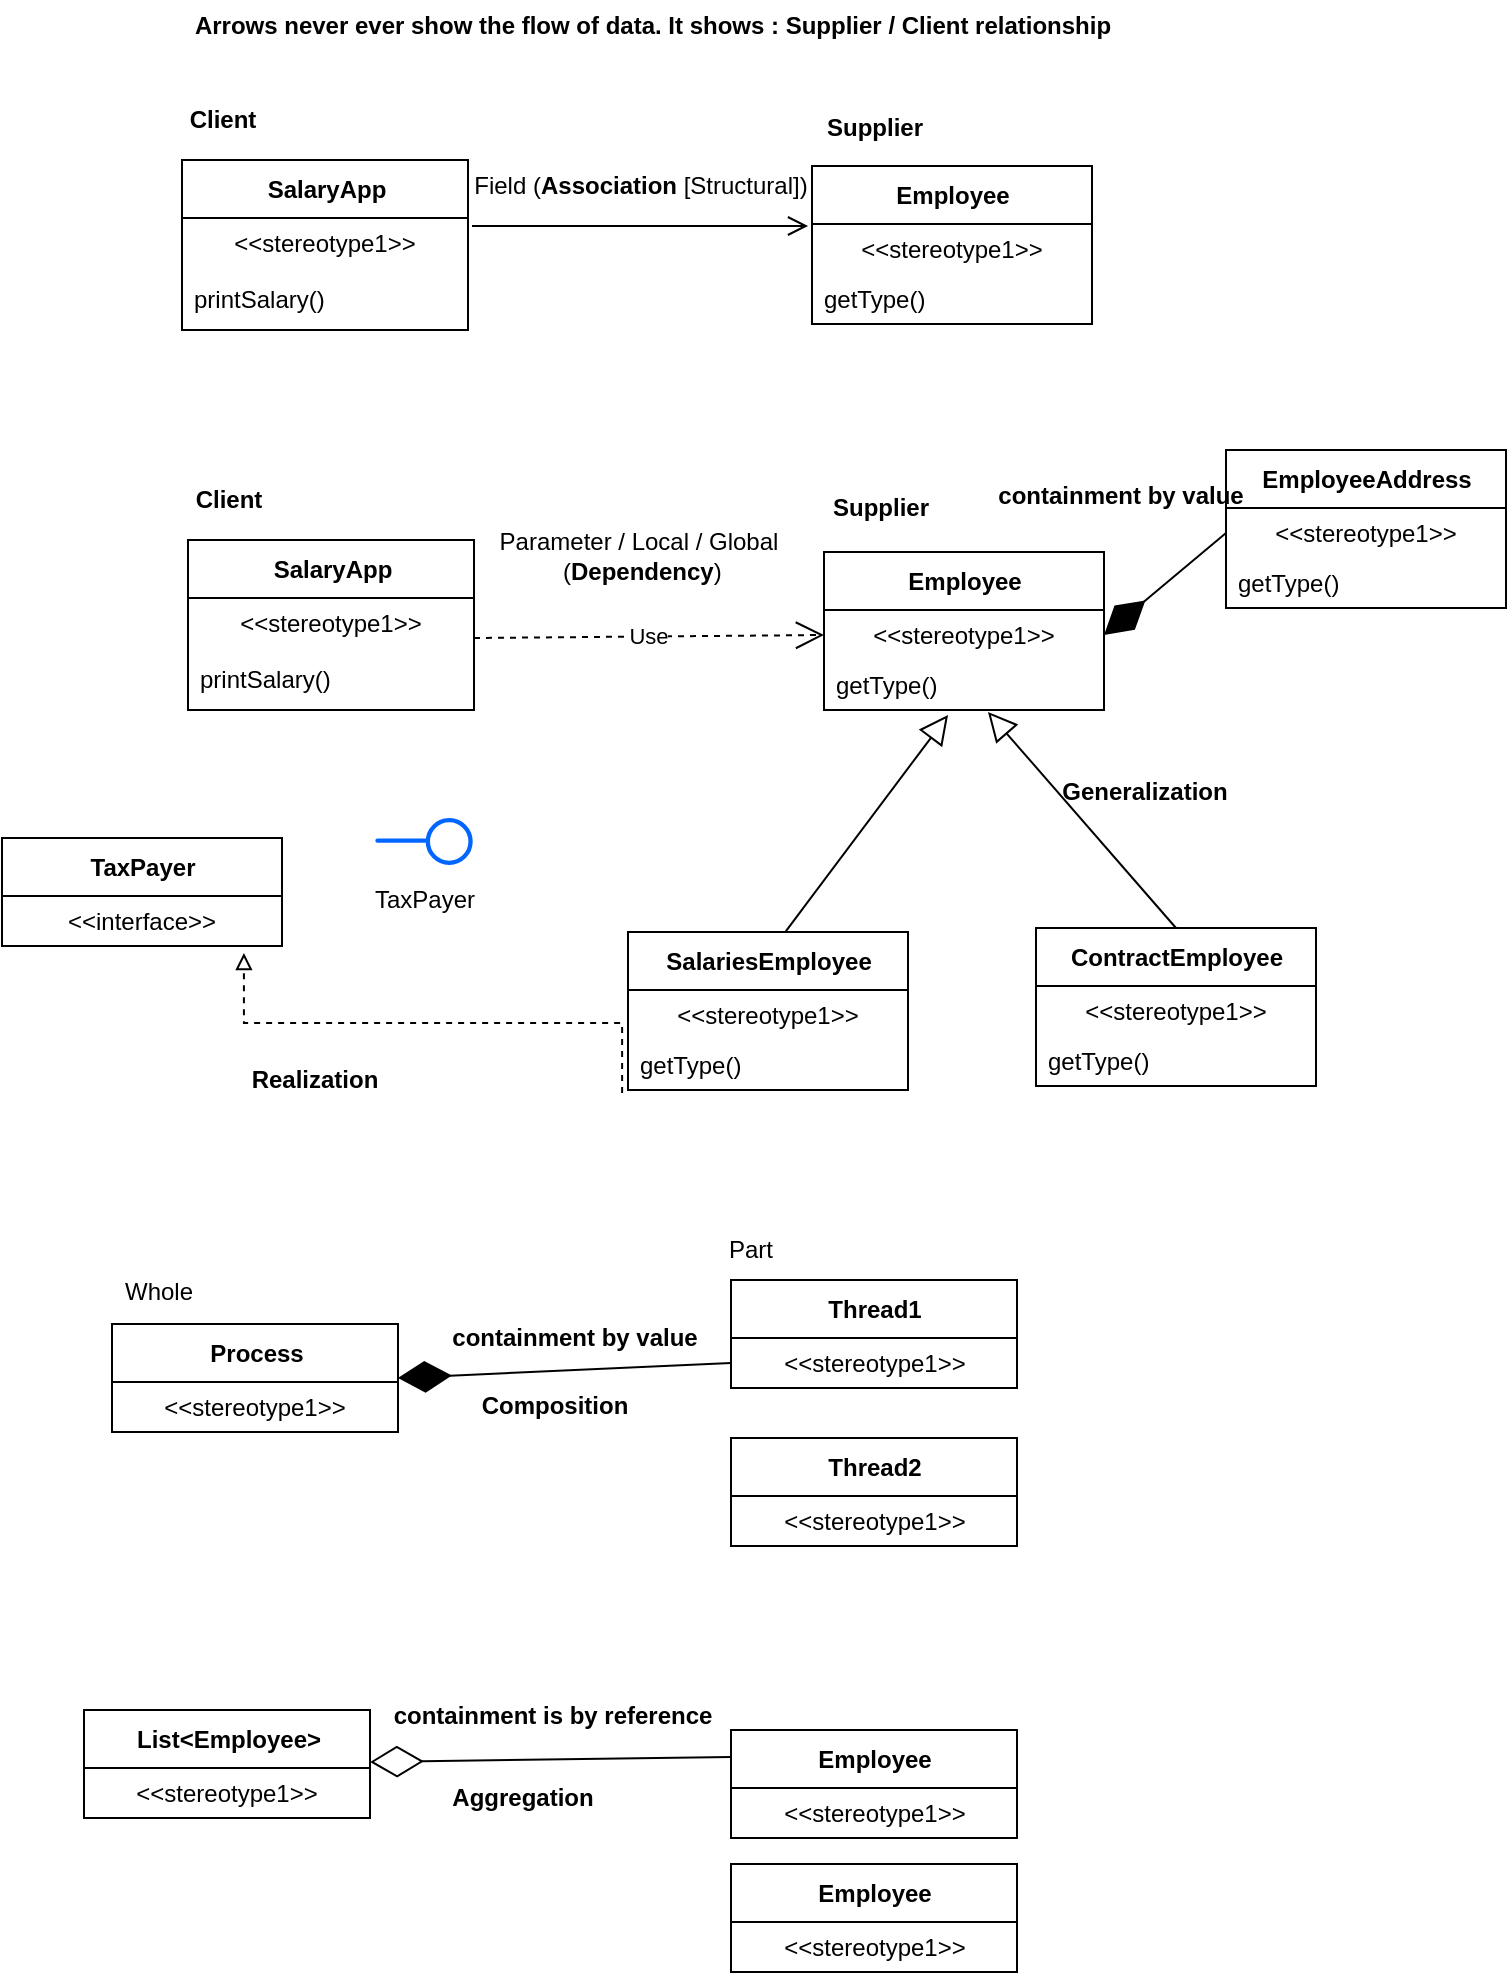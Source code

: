 <mxfile version="20.3.0" type="device"><diagram id="zLSBwiUvaTX1KeGeR-oV" name="Relationships"><mxGraphModel dx="1106" dy="697" grid="0" gridSize="10" guides="1" tooltips="1" connect="1" arrows="1" fold="1" page="1" pageScale="1" pageWidth="827" pageHeight="1169" math="0" shadow="0"><root><mxCell id="0"/><mxCell id="1" parent="0"/><mxCell id="TsTxp0oWfT0Co3HMF0nM-1" value="SalaryApp" style="swimlane;fontStyle=1;align=center;verticalAlign=middle;childLayout=stackLayout;horizontal=1;startSize=29;horizontalStack=0;resizeParent=1;resizeParentMax=0;resizeLast=0;collapsible=0;marginBottom=0;html=1;" parent="1" vertex="1"><mxGeometry x="155" y="135" width="143" height="85" as="geometry"/></mxCell><mxCell id="TsTxp0oWfT0Co3HMF0nM-2" value="&amp;lt;&amp;lt;stereotype1&amp;gt;&amp;gt;" style="text;html=1;strokeColor=none;fillColor=none;align=center;verticalAlign=middle;spacingLeft=4;spacingRight=4;overflow=hidden;rotatable=0;points=[[0,0.5],[1,0.5]];portConstraint=eastwest;" parent="TsTxp0oWfT0Co3HMF0nM-1" vertex="1"><mxGeometry y="29" width="143" height="25" as="geometry"/></mxCell><mxCell id="TsTxp0oWfT0Co3HMF0nM-7" value="printSalary()" style="text;html=1;strokeColor=none;fillColor=none;align=left;verticalAlign=middle;spacingLeft=4;spacingRight=4;overflow=hidden;rotatable=0;points=[[0,0.5],[1,0.5]];portConstraint=eastwest;" parent="TsTxp0oWfT0Co3HMF0nM-1" vertex="1"><mxGeometry y="54" width="143" height="31" as="geometry"/></mxCell><mxCell id="TsTxp0oWfT0Co3HMF0nM-4" value="Employee" style="swimlane;fontStyle=1;align=center;verticalAlign=middle;childLayout=stackLayout;horizontal=1;startSize=29;horizontalStack=0;resizeParent=1;resizeParentMax=0;resizeLast=0;collapsible=0;marginBottom=0;html=1;" parent="1" vertex="1"><mxGeometry x="470" y="138" width="140" height="79" as="geometry"/></mxCell><mxCell id="TsTxp0oWfT0Co3HMF0nM-5" value="&amp;lt;&amp;lt;stereotype1&amp;gt;&amp;gt;" style="text;html=1;strokeColor=none;fillColor=none;align=center;verticalAlign=middle;spacingLeft=4;spacingRight=4;overflow=hidden;rotatable=0;points=[[0,0.5],[1,0.5]];portConstraint=eastwest;" parent="TsTxp0oWfT0Co3HMF0nM-4" vertex="1"><mxGeometry y="29" width="140" height="25" as="geometry"/></mxCell><mxCell id="TsTxp0oWfT0Co3HMF0nM-6" value="getType()" style="text;html=1;strokeColor=none;fillColor=none;align=left;verticalAlign=middle;spacingLeft=4;spacingRight=4;overflow=hidden;rotatable=0;points=[[0,0.5],[1,0.5]];portConstraint=eastwest;" parent="TsTxp0oWfT0Co3HMF0nM-4" vertex="1"><mxGeometry y="54" width="140" height="25" as="geometry"/></mxCell><mxCell id="TsTxp0oWfT0Co3HMF0nM-9" value="" style="endArrow=open;startArrow=none;endFill=0;startFill=0;endSize=8;html=1;verticalAlign=bottom;labelBackgroundColor=none;strokeWidth=1;rounded=0;entryX=-0.014;entryY=0.04;entryDx=0;entryDy=0;entryPerimeter=0;" parent="1" target="TsTxp0oWfT0Co3HMF0nM-5" edge="1"><mxGeometry width="160" relative="1" as="geometry"><mxPoint x="300" y="168" as="sourcePoint"/><mxPoint x="454" y="167" as="targetPoint"/><Array as="points"><mxPoint x="358" y="168"/></Array></mxGeometry></mxCell><mxCell id="TsTxp0oWfT0Co3HMF0nM-10" value="Arrows never ever show the flow of data. It shows : Supplier / Client relationship" style="text;html=1;align=center;verticalAlign=middle;resizable=0;points=[];autosize=1;strokeColor=none;fillColor=none;fontStyle=1" parent="1" vertex="1"><mxGeometry x="152" y="55" width="476" height="26" as="geometry"/></mxCell><mxCell id="TsTxp0oWfT0Co3HMF0nM-11" value="Field (&lt;b&gt;Association&lt;/b&gt; [Structural])" style="text;html=1;align=center;verticalAlign=middle;resizable=0;points=[];autosize=1;strokeColor=none;fillColor=none;" parent="1" vertex="1"><mxGeometry x="291" y="135" width="185" height="26" as="geometry"/></mxCell><mxCell id="TsTxp0oWfT0Co3HMF0nM-12" value="Client" style="text;html=1;align=center;verticalAlign=middle;resizable=0;points=[];autosize=1;strokeColor=none;fillColor=none;fontStyle=1" parent="1" vertex="1"><mxGeometry x="149" y="102" width="51" height="26" as="geometry"/></mxCell><mxCell id="TsTxp0oWfT0Co3HMF0nM-13" value="Supplier" style="text;html=1;align=center;verticalAlign=middle;resizable=0;points=[];autosize=1;strokeColor=none;fillColor=none;fontStyle=1" parent="1" vertex="1"><mxGeometry x="468" y="106" width="66" height="26" as="geometry"/></mxCell><mxCell id="TsTxp0oWfT0Co3HMF0nM-14" value="SalaryApp" style="swimlane;fontStyle=1;align=center;verticalAlign=middle;childLayout=stackLayout;horizontal=1;startSize=29;horizontalStack=0;resizeParent=1;resizeParentMax=0;resizeLast=0;collapsible=0;marginBottom=0;html=1;" parent="1" vertex="1"><mxGeometry x="158" y="325" width="143" height="85" as="geometry"/></mxCell><mxCell id="TsTxp0oWfT0Co3HMF0nM-15" value="&amp;lt;&amp;lt;stereotype1&amp;gt;&amp;gt;" style="text;html=1;strokeColor=none;fillColor=none;align=center;verticalAlign=middle;spacingLeft=4;spacingRight=4;overflow=hidden;rotatable=0;points=[[0,0.5],[1,0.5]];portConstraint=eastwest;" parent="TsTxp0oWfT0Co3HMF0nM-14" vertex="1"><mxGeometry y="29" width="143" height="25" as="geometry"/></mxCell><mxCell id="TsTxp0oWfT0Co3HMF0nM-16" value="printSalary()" style="text;html=1;strokeColor=none;fillColor=none;align=left;verticalAlign=middle;spacingLeft=4;spacingRight=4;overflow=hidden;rotatable=0;points=[[0,0.5],[1,0.5]];portConstraint=eastwest;" parent="TsTxp0oWfT0Co3HMF0nM-14" vertex="1"><mxGeometry y="54" width="143" height="31" as="geometry"/></mxCell><mxCell id="TsTxp0oWfT0Co3HMF0nM-17" value="Employee" style="swimlane;fontStyle=1;align=center;verticalAlign=middle;childLayout=stackLayout;horizontal=1;startSize=29;horizontalStack=0;resizeParent=1;resizeParentMax=0;resizeLast=0;collapsible=0;marginBottom=0;html=1;" parent="1" vertex="1"><mxGeometry x="476" y="331" width="140" height="79" as="geometry"/></mxCell><mxCell id="TsTxp0oWfT0Co3HMF0nM-18" value="&amp;lt;&amp;lt;stereotype1&amp;gt;&amp;gt;" style="text;html=1;strokeColor=none;fillColor=none;align=center;verticalAlign=middle;spacingLeft=4;spacingRight=4;overflow=hidden;rotatable=0;points=[[0,0.5],[1,0.5]];portConstraint=eastwest;" parent="TsTxp0oWfT0Co3HMF0nM-17" vertex="1"><mxGeometry y="29" width="140" height="25" as="geometry"/></mxCell><mxCell id="TsTxp0oWfT0Co3HMF0nM-19" value="getType()" style="text;html=1;strokeColor=none;fillColor=none;align=left;verticalAlign=middle;spacingLeft=4;spacingRight=4;overflow=hidden;rotatable=0;points=[[0,0.5],[1,0.5]];portConstraint=eastwest;" parent="TsTxp0oWfT0Co3HMF0nM-17" vertex="1"><mxGeometry y="54" width="140" height="25" as="geometry"/></mxCell><mxCell id="TsTxp0oWfT0Co3HMF0nM-21" value="Parameter / Local / Global&lt;br&gt;&amp;nbsp;(&lt;b&gt;Dependency&lt;/b&gt;)" style="text;html=1;align=center;verticalAlign=middle;resizable=0;points=[];autosize=1;strokeColor=none;fillColor=none;" parent="1" vertex="1"><mxGeometry x="304" y="312" width="157" height="41" as="geometry"/></mxCell><mxCell id="TsTxp0oWfT0Co3HMF0nM-22" value="Client" style="text;html=1;align=center;verticalAlign=middle;resizable=0;points=[];autosize=1;strokeColor=none;fillColor=none;fontStyle=1" parent="1" vertex="1"><mxGeometry x="152" y="292" width="51" height="26" as="geometry"/></mxCell><mxCell id="TsTxp0oWfT0Co3HMF0nM-23" value="Supplier" style="text;html=1;align=center;verticalAlign=middle;resizable=0;points=[];autosize=1;strokeColor=none;fillColor=none;fontStyle=1" parent="1" vertex="1"><mxGeometry x="471" y="296" width="66" height="26" as="geometry"/></mxCell><mxCell id="TsTxp0oWfT0Co3HMF0nM-24" value="Use" style="endArrow=open;endSize=12;dashed=1;html=1;rounded=0;entryX=0;entryY=0.5;entryDx=0;entryDy=0;" parent="1" target="TsTxp0oWfT0Co3HMF0nM-18" edge="1"><mxGeometry width="160" relative="1" as="geometry"><mxPoint x="301" y="374" as="sourcePoint"/><mxPoint x="461" y="374" as="targetPoint"/></mxGeometry></mxCell><mxCell id="TsTxp0oWfT0Co3HMF0nM-25" value="SalariesEmployee" style="swimlane;fontStyle=1;align=center;verticalAlign=middle;childLayout=stackLayout;horizontal=1;startSize=29;horizontalStack=0;resizeParent=1;resizeParentMax=0;resizeLast=0;collapsible=0;marginBottom=0;html=1;" parent="1" vertex="1"><mxGeometry x="378" y="521" width="140" height="79" as="geometry"/></mxCell><mxCell id="TsTxp0oWfT0Co3HMF0nM-26" value="&amp;lt;&amp;lt;stereotype1&amp;gt;&amp;gt;" style="text;html=1;strokeColor=none;fillColor=none;align=center;verticalAlign=middle;spacingLeft=4;spacingRight=4;overflow=hidden;rotatable=0;points=[[0,0.5],[1,0.5]];portConstraint=eastwest;" parent="TsTxp0oWfT0Co3HMF0nM-25" vertex="1"><mxGeometry y="29" width="140" height="25" as="geometry"/></mxCell><mxCell id="TsTxp0oWfT0Co3HMF0nM-27" value="getType()" style="text;html=1;strokeColor=none;fillColor=none;align=left;verticalAlign=middle;spacingLeft=4;spacingRight=4;overflow=hidden;rotatable=0;points=[[0,0.5],[1,0.5]];portConstraint=eastwest;" parent="TsTxp0oWfT0Co3HMF0nM-25" vertex="1"><mxGeometry y="54" width="140" height="25" as="geometry"/></mxCell><mxCell id="TsTxp0oWfT0Co3HMF0nM-28" value="ContractEmployee" style="swimlane;fontStyle=1;align=center;verticalAlign=middle;childLayout=stackLayout;horizontal=1;startSize=29;horizontalStack=0;resizeParent=1;resizeParentMax=0;resizeLast=0;collapsible=0;marginBottom=0;html=1;" parent="1" vertex="1"><mxGeometry x="582" y="519" width="140" height="79" as="geometry"/></mxCell><mxCell id="TsTxp0oWfT0Co3HMF0nM-29" value="&amp;lt;&amp;lt;stereotype1&amp;gt;&amp;gt;" style="text;html=1;strokeColor=none;fillColor=none;align=center;verticalAlign=middle;spacingLeft=4;spacingRight=4;overflow=hidden;rotatable=0;points=[[0,0.5],[1,0.5]];portConstraint=eastwest;" parent="TsTxp0oWfT0Co3HMF0nM-28" vertex="1"><mxGeometry y="29" width="140" height="25" as="geometry"/></mxCell><mxCell id="TsTxp0oWfT0Co3HMF0nM-30" value="getType()" style="text;html=1;strokeColor=none;fillColor=none;align=left;verticalAlign=middle;spacingLeft=4;spacingRight=4;overflow=hidden;rotatable=0;points=[[0,0.5],[1,0.5]];portConstraint=eastwest;" parent="TsTxp0oWfT0Co3HMF0nM-28" vertex="1"><mxGeometry y="54" width="140" height="25" as="geometry"/></mxCell><mxCell id="TsTxp0oWfT0Co3HMF0nM-33" value="" style="edgeStyle=none;html=1;endSize=12;endArrow=block;endFill=0;rounded=0;exitX=0.564;exitY=-0.006;exitDx=0;exitDy=0;exitPerimeter=0;entryX=0.443;entryY=1.1;entryDx=0;entryDy=0;entryPerimeter=0;" parent="1" source="TsTxp0oWfT0Co3HMF0nM-25" target="TsTxp0oWfT0Co3HMF0nM-19" edge="1"><mxGeometry width="160" relative="1" as="geometry"><mxPoint x="427" y="463" as="sourcePoint"/><mxPoint x="587" y="463" as="targetPoint"/></mxGeometry></mxCell><mxCell id="TsTxp0oWfT0Co3HMF0nM-34" value="" style="edgeStyle=none;html=1;endSize=12;endArrow=block;endFill=0;rounded=0;exitX=0.5;exitY=0;exitDx=0;exitDy=0;" parent="1" source="TsTxp0oWfT0Co3HMF0nM-28" edge="1"><mxGeometry width="160" relative="1" as="geometry"><mxPoint x="582.47" y="516.026" as="sourcePoint"/><mxPoint x="558" y="411" as="targetPoint"/></mxGeometry></mxCell><mxCell id="TsTxp0oWfT0Co3HMF0nM-36" value="Generalization" style="text;html=1;align=center;verticalAlign=middle;resizable=0;points=[];autosize=1;strokeColor=none;fillColor=none;fontStyle=1" parent="1" vertex="1"><mxGeometry x="585" y="438" width="101" height="26" as="geometry"/></mxCell><mxCell id="TsTxp0oWfT0Co3HMF0nM-37" value="TaxPayer" style="aspect=fixed;perimeter=ellipsePerimeter;html=1;align=center;shadow=0;dashed=0;spacingTop=3;image;image=img/lib/active_directory/interface.svg;" parent="1" vertex="1"><mxGeometry x="251" y="464" width="50" height="23.5" as="geometry"/></mxCell><mxCell id="TsTxp0oWfT0Co3HMF0nM-39" value="TaxPayer" style="swimlane;fontStyle=1;align=center;verticalAlign=middle;childLayout=stackLayout;horizontal=1;startSize=29;horizontalStack=0;resizeParent=1;resizeParentMax=0;resizeLast=0;collapsible=0;marginBottom=0;html=1;" parent="1" vertex="1"><mxGeometry x="65" y="474" width="140" height="54" as="geometry"/></mxCell><mxCell id="TsTxp0oWfT0Co3HMF0nM-40" value="&amp;lt;&amp;lt;interface&amp;gt;&amp;gt;" style="text;html=1;strokeColor=none;fillColor=none;align=center;verticalAlign=middle;spacingLeft=4;spacingRight=4;overflow=hidden;rotatable=0;points=[[0,0.5],[1,0.5]];portConstraint=eastwest;" parent="TsTxp0oWfT0Co3HMF0nM-39" vertex="1"><mxGeometry y="29" width="140" height="25" as="geometry"/></mxCell><mxCell id="TsTxp0oWfT0Co3HMF0nM-44" value="" style="edgeStyle=elbowEdgeStyle;html=1;endArrow=block;elbow=vertical;endFill=0;dashed=1;rounded=0;entryX=0.864;entryY=1.14;entryDx=0;entryDy=0;entryPerimeter=0;exitX=-0.021;exitY=1.06;exitDx=0;exitDy=0;exitPerimeter=0;" parent="1" source="TsTxp0oWfT0Co3HMF0nM-27" target="TsTxp0oWfT0Co3HMF0nM-40" edge="1"><mxGeometry width="100" height="75" relative="1" as="geometry"><mxPoint x="243" y="673" as="sourcePoint"/><mxPoint x="343" y="598" as="targetPoint"/></mxGeometry></mxCell><mxCell id="TsTxp0oWfT0Co3HMF0nM-45" value="Realization" style="text;html=1;align=center;verticalAlign=middle;resizable=0;points=[];autosize=1;strokeColor=none;fillColor=none;fontStyle=1" parent="1" vertex="1"><mxGeometry x="180" y="582" width="81" height="26" as="geometry"/></mxCell><mxCell id="TsTxp0oWfT0Co3HMF0nM-46" value="Process" style="swimlane;fontStyle=1;align=center;verticalAlign=middle;childLayout=stackLayout;horizontal=1;startSize=29;horizontalStack=0;resizeParent=1;resizeParentMax=0;resizeLast=0;collapsible=0;marginBottom=0;html=1;" parent="1" vertex="1"><mxGeometry x="120" y="717" width="143" height="54" as="geometry"/></mxCell><mxCell id="TsTxp0oWfT0Co3HMF0nM-47" value="&amp;lt;&amp;lt;stereotype1&amp;gt;&amp;gt;" style="text;html=1;strokeColor=none;fillColor=none;align=center;verticalAlign=middle;spacingLeft=4;spacingRight=4;overflow=hidden;rotatable=0;points=[[0,0.5],[1,0.5]];portConstraint=eastwest;" parent="TsTxp0oWfT0Co3HMF0nM-46" vertex="1"><mxGeometry y="29" width="143" height="25" as="geometry"/></mxCell><mxCell id="TsTxp0oWfT0Co3HMF0nM-49" value="Thread1" style="swimlane;fontStyle=1;align=center;verticalAlign=middle;childLayout=stackLayout;horizontal=1;startSize=29;horizontalStack=0;resizeParent=1;resizeParentMax=0;resizeLast=0;collapsible=0;marginBottom=0;html=1;" parent="1" vertex="1"><mxGeometry x="429.5" y="695" width="143" height="54" as="geometry"/></mxCell><mxCell id="TsTxp0oWfT0Co3HMF0nM-50" value="&amp;lt;&amp;lt;stereotype1&amp;gt;&amp;gt;" style="text;html=1;strokeColor=none;fillColor=none;align=center;verticalAlign=middle;spacingLeft=4;spacingRight=4;overflow=hidden;rotatable=0;points=[[0,0.5],[1,0.5]];portConstraint=eastwest;" parent="TsTxp0oWfT0Co3HMF0nM-49" vertex="1"><mxGeometry y="29" width="143" height="25" as="geometry"/></mxCell><mxCell id="TsTxp0oWfT0Co3HMF0nM-51" value="Thread2" style="swimlane;fontStyle=1;align=center;verticalAlign=middle;childLayout=stackLayout;horizontal=1;startSize=29;horizontalStack=0;resizeParent=1;resizeParentMax=0;resizeLast=0;collapsible=0;marginBottom=0;html=1;" parent="1" vertex="1"><mxGeometry x="429.5" y="774" width="143" height="54" as="geometry"/></mxCell><mxCell id="TsTxp0oWfT0Co3HMF0nM-52" value="&amp;lt;&amp;lt;stereotype1&amp;gt;&amp;gt;" style="text;html=1;strokeColor=none;fillColor=none;align=center;verticalAlign=middle;spacingLeft=4;spacingRight=4;overflow=hidden;rotatable=0;points=[[0,0.5],[1,0.5]];portConstraint=eastwest;" parent="TsTxp0oWfT0Co3HMF0nM-51" vertex="1"><mxGeometry y="29" width="143" height="25" as="geometry"/></mxCell><mxCell id="TsTxp0oWfT0Co3HMF0nM-54" value="Whole" style="text;html=1;align=center;verticalAlign=middle;resizable=0;points=[];autosize=1;strokeColor=none;fillColor=none;" parent="1" vertex="1"><mxGeometry x="117" y="688" width="52" height="26" as="geometry"/></mxCell><mxCell id="TsTxp0oWfT0Co3HMF0nM-55" value="Part" style="text;html=1;align=center;verticalAlign=middle;resizable=0;points=[];autosize=1;strokeColor=none;fillColor=none;" parent="1" vertex="1"><mxGeometry x="419" y="667" width="40" height="26" as="geometry"/></mxCell><mxCell id="TsTxp0oWfT0Co3HMF0nM-56" value="" style="endArrow=diamondThin;endFill=1;endSize=24;html=1;rounded=0;entryX=1;entryY=0.5;entryDx=0;entryDy=0;exitX=0;exitY=0.5;exitDx=0;exitDy=0;" parent="1" source="TsTxp0oWfT0Co3HMF0nM-50" target="TsTxp0oWfT0Co3HMF0nM-46" edge="1"><mxGeometry width="160" relative="1" as="geometry"><mxPoint x="129" y="838" as="sourcePoint"/><mxPoint x="289" y="838" as="targetPoint"/></mxGeometry></mxCell><mxCell id="TsTxp0oWfT0Co3HMF0nM-57" value="EmployeeAddress" style="swimlane;fontStyle=1;align=center;verticalAlign=middle;childLayout=stackLayout;horizontal=1;startSize=29;horizontalStack=0;resizeParent=1;resizeParentMax=0;resizeLast=0;collapsible=0;marginBottom=0;html=1;" parent="1" vertex="1"><mxGeometry x="677" y="280" width="140" height="79" as="geometry"/></mxCell><mxCell id="TsTxp0oWfT0Co3HMF0nM-58" value="&amp;lt;&amp;lt;stereotype1&amp;gt;&amp;gt;" style="text;html=1;strokeColor=none;fillColor=none;align=center;verticalAlign=middle;spacingLeft=4;spacingRight=4;overflow=hidden;rotatable=0;points=[[0,0.5],[1,0.5]];portConstraint=eastwest;" parent="TsTxp0oWfT0Co3HMF0nM-57" vertex="1"><mxGeometry y="29" width="140" height="25" as="geometry"/></mxCell><mxCell id="TsTxp0oWfT0Co3HMF0nM-59" value="getType()" style="text;html=1;strokeColor=none;fillColor=none;align=left;verticalAlign=middle;spacingLeft=4;spacingRight=4;overflow=hidden;rotatable=0;points=[[0,0.5],[1,0.5]];portConstraint=eastwest;" parent="TsTxp0oWfT0Co3HMF0nM-57" vertex="1"><mxGeometry y="54" width="140" height="25" as="geometry"/></mxCell><mxCell id="TsTxp0oWfT0Co3HMF0nM-60" value="" style="endArrow=diamondThin;endFill=1;endSize=24;html=1;rounded=0;entryX=1;entryY=0.5;entryDx=0;entryDy=0;exitX=0;exitY=0.5;exitDx=0;exitDy=0;" parent="1" source="TsTxp0oWfT0Co3HMF0nM-58" target="TsTxp0oWfT0Co3HMF0nM-18" edge="1"><mxGeometry width="160" relative="1" as="geometry"><mxPoint x="678" y="396" as="sourcePoint"/><mxPoint x="838" y="396" as="targetPoint"/></mxGeometry></mxCell><mxCell id="TsTxp0oWfT0Co3HMF0nM-61" value="containment by value" style="text;html=1;align=center;verticalAlign=middle;resizable=0;points=[];autosize=1;strokeColor=none;fillColor=none;fontStyle=1" parent="1" vertex="1"><mxGeometry x="280" y="711" width="141" height="26" as="geometry"/></mxCell><mxCell id="TsTxp0oWfT0Co3HMF0nM-62" value="containment by value" style="text;html=1;align=center;verticalAlign=middle;resizable=0;points=[];autosize=1;strokeColor=none;fillColor=none;fontStyle=1" parent="1" vertex="1"><mxGeometry x="553" y="290" width="141" height="26" as="geometry"/></mxCell><mxCell id="TsTxp0oWfT0Co3HMF0nM-64" value="List&amp;lt;Employee&amp;gt;" style="swimlane;fontStyle=1;align=center;verticalAlign=middle;childLayout=stackLayout;horizontal=1;startSize=29;horizontalStack=0;resizeParent=1;resizeParentMax=0;resizeLast=0;collapsible=0;marginBottom=0;html=1;" parent="1" vertex="1"><mxGeometry x="106" y="910" width="143" height="54" as="geometry"/></mxCell><mxCell id="TsTxp0oWfT0Co3HMF0nM-65" value="&amp;lt;&amp;lt;stereotype1&amp;gt;&amp;gt;" style="text;html=1;strokeColor=none;fillColor=none;align=center;verticalAlign=middle;spacingLeft=4;spacingRight=4;overflow=hidden;rotatable=0;points=[[0,0.5],[1,0.5]];portConstraint=eastwest;" parent="TsTxp0oWfT0Co3HMF0nM-64" vertex="1"><mxGeometry y="29" width="143" height="25" as="geometry"/></mxCell><mxCell id="TsTxp0oWfT0Co3HMF0nM-66" value="Employee" style="swimlane;fontStyle=1;align=center;verticalAlign=middle;childLayout=stackLayout;horizontal=1;startSize=29;horizontalStack=0;resizeParent=1;resizeParentMax=0;resizeLast=0;collapsible=0;marginBottom=0;html=1;" parent="1" vertex="1"><mxGeometry x="429.5" y="920" width="143" height="54" as="geometry"/></mxCell><mxCell id="TsTxp0oWfT0Co3HMF0nM-67" value="&amp;lt;&amp;lt;stereotype1&amp;gt;&amp;gt;" style="text;html=1;strokeColor=none;fillColor=none;align=center;verticalAlign=middle;spacingLeft=4;spacingRight=4;overflow=hidden;rotatable=0;points=[[0,0.5],[1,0.5]];portConstraint=eastwest;" parent="TsTxp0oWfT0Co3HMF0nM-66" vertex="1"><mxGeometry y="29" width="143" height="25" as="geometry"/></mxCell><mxCell id="TsTxp0oWfT0Co3HMF0nM-68" value="Employee" style="swimlane;fontStyle=1;align=center;verticalAlign=middle;childLayout=stackLayout;horizontal=1;startSize=29;horizontalStack=0;resizeParent=1;resizeParentMax=0;resizeLast=0;collapsible=0;marginBottom=0;html=1;" parent="1" vertex="1"><mxGeometry x="429.5" y="987" width="143" height="54" as="geometry"/></mxCell><mxCell id="TsTxp0oWfT0Co3HMF0nM-69" value="&amp;lt;&amp;lt;stereotype1&amp;gt;&amp;gt;" style="text;html=1;strokeColor=none;fillColor=none;align=center;verticalAlign=middle;spacingLeft=4;spacingRight=4;overflow=hidden;rotatable=0;points=[[0,0.5],[1,0.5]];portConstraint=eastwest;" parent="TsTxp0oWfT0Co3HMF0nM-68" vertex="1"><mxGeometry y="29" width="143" height="25" as="geometry"/></mxCell><mxCell id="TsTxp0oWfT0Co3HMF0nM-70" value="" style="endArrow=diamondThin;endFill=0;endSize=24;html=1;rounded=0;exitX=0;exitY=0.25;exitDx=0;exitDy=0;" parent="1" source="TsTxp0oWfT0Co3HMF0nM-66" target="TsTxp0oWfT0Co3HMF0nM-64" edge="1"><mxGeometry width="160" relative="1" as="geometry"><mxPoint x="129" y="1024" as="sourcePoint"/><mxPoint x="289" y="1024" as="targetPoint"/></mxGeometry></mxCell><mxCell id="TsTxp0oWfT0Co3HMF0nM-71" value="containment is by reference" style="text;html=1;align=center;verticalAlign=middle;resizable=0;points=[];autosize=1;strokeColor=none;fillColor=none;fontStyle=1" parent="1" vertex="1"><mxGeometry x="251" y="900" width="177" height="26" as="geometry"/></mxCell><mxCell id="TsTxp0oWfT0Co3HMF0nM-74" value="Composition" style="text;html=1;align=center;verticalAlign=middle;resizable=0;points=[];autosize=1;strokeColor=none;fillColor=none;fontStyle=1" parent="1" vertex="1"><mxGeometry x="295" y="745" width="91" height="26" as="geometry"/></mxCell><mxCell id="TsTxp0oWfT0Co3HMF0nM-75" value="Aggregation" style="text;html=1;align=center;verticalAlign=middle;resizable=0;points=[];autosize=1;strokeColor=none;fillColor=none;fontStyle=1" parent="1" vertex="1"><mxGeometry x="280" y="941" width="89" height="26" as="geometry"/></mxCell></root></mxGraphModel></diagram></mxfile>